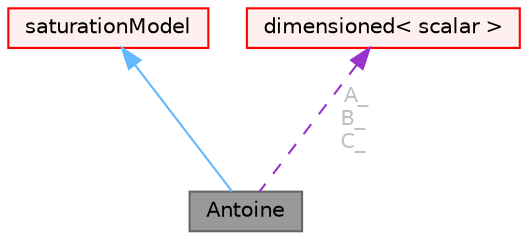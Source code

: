 digraph "Antoine"
{
 // LATEX_PDF_SIZE
  bgcolor="transparent";
  edge [fontname=Helvetica,fontsize=10,labelfontname=Helvetica,labelfontsize=10];
  node [fontname=Helvetica,fontsize=10,shape=box,height=0.2,width=0.4];
  Node1 [id="Node000001",label="Antoine",height=0.2,width=0.4,color="gray40", fillcolor="grey60", style="filled", fontcolor="black",tooltip="Antoine equation for the vapour pressure."];
  Node2 -> Node1 [id="edge1_Node000001_Node000002",dir="back",color="steelblue1",style="solid",tooltip=" "];
  Node2 [id="Node000002",label="saturationModel",height=0.2,width=0.4,color="red", fillcolor="#FFF0F0", style="filled",URL="$classFoam_1_1saturationModel.html",tooltip=" "];
  Node16 -> Node1 [id="edge2_Node000001_Node000016",dir="back",color="darkorchid3",style="dashed",tooltip=" ",label=" A_\nB_\nC_",fontcolor="grey" ];
  Node16 [id="Node000016",label="dimensioned\< scalar \>",height=0.2,width=0.4,color="red", fillcolor="#FFF0F0", style="filled",URL="$classFoam_1_1dimensioned.html",tooltip=" "];
}
